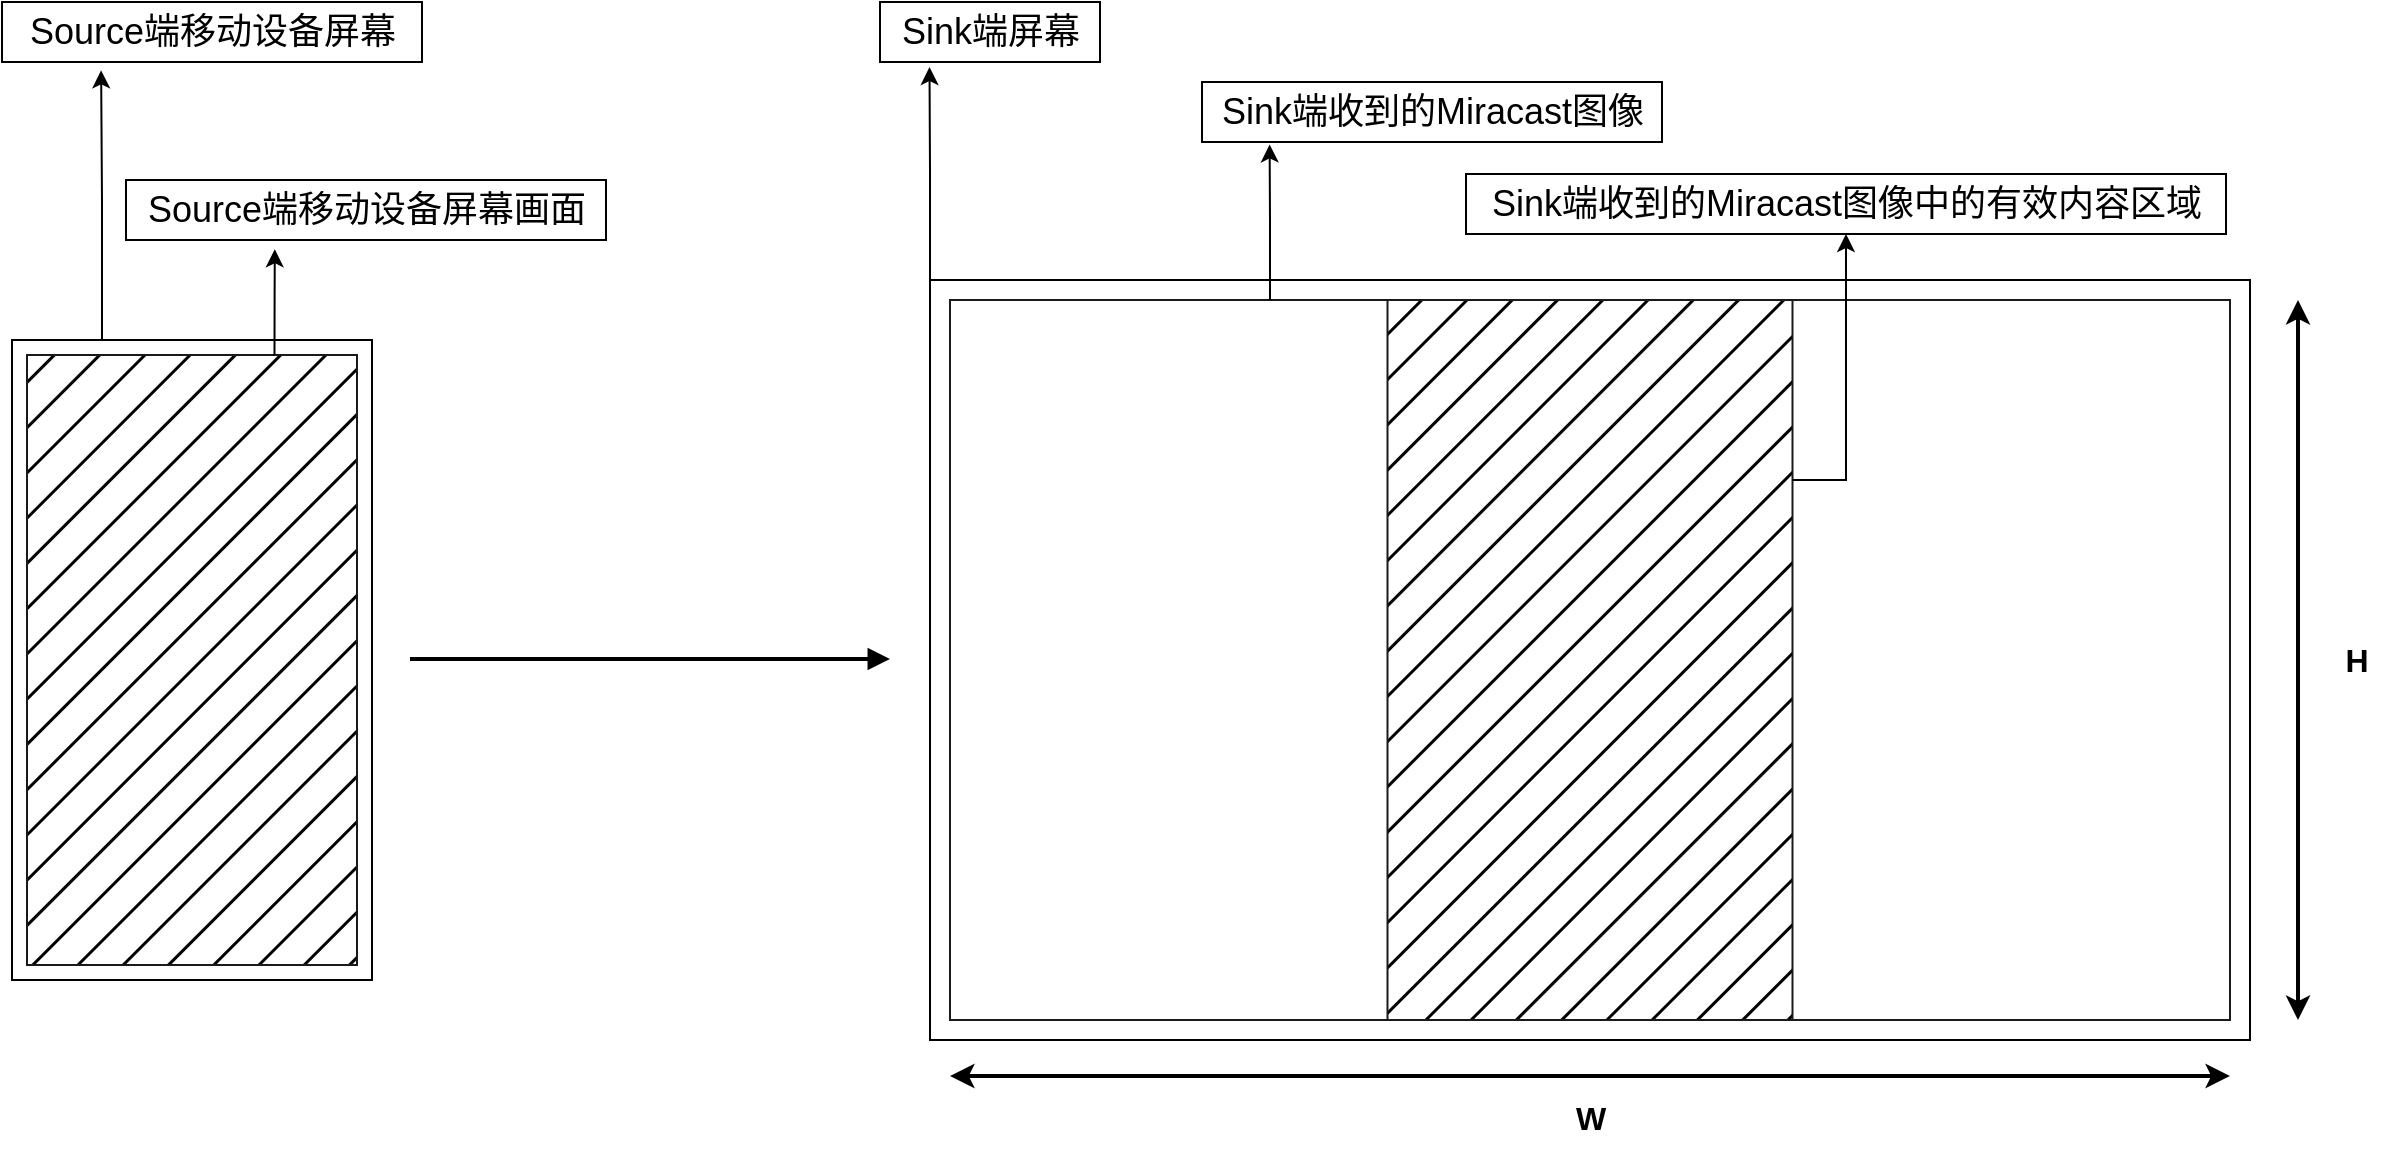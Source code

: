 <mxfile version="20.4.0" type="github">
  <diagram id="6QDKSPnrTSgEelVW4R3N" name="第 1 页">
    <mxGraphModel dx="1778" dy="2094" grid="1" gridSize="10" guides="1" tooltips="1" connect="1" arrows="1" fold="1" page="1" pageScale="1" pageWidth="827" pageHeight="1169" math="0" shadow="0">
      <root>
        <mxCell id="0" />
        <mxCell id="1" parent="0" />
        <mxCell id="wRb3nrnMmlGAktsx-6lQ-19" value="" style="group" parent="1" vertex="1" connectable="0">
          <mxGeometry x="61" y="20" width="180" height="320" as="geometry" />
        </mxCell>
        <mxCell id="wRb3nrnMmlGAktsx-6lQ-20" value="" style="rounded=0;whiteSpace=wrap;html=1;" parent="wRb3nrnMmlGAktsx-6lQ-19" vertex="1">
          <mxGeometry width="180" height="320" as="geometry" />
        </mxCell>
        <mxCell id="wRb3nrnMmlGAktsx-6lQ-21" value="" style="rounded=0;whiteSpace=wrap;html=1;fillColor=#000000;fillStyle=hatch;gradientColor=none;strokeColor=#1A1A1A;" parent="wRb3nrnMmlGAktsx-6lQ-19" vertex="1">
          <mxGeometry x="7.5" y="7.5" width="165" height="305" as="geometry" />
        </mxCell>
        <mxCell id="wRb3nrnMmlGAktsx-6lQ-1" value="" style="rounded=0;whiteSpace=wrap;html=1;fillColor=none;" parent="1" vertex="1">
          <mxGeometry x="520" y="-10" width="660" height="380" as="geometry" />
        </mxCell>
        <mxCell id="wRb3nrnMmlGAktsx-6lQ-2" value="" style="group" parent="1" vertex="1" connectable="0">
          <mxGeometry x="520" y="-10" width="660" height="380" as="geometry" />
        </mxCell>
        <mxCell id="DnedYTSctudwAIyVeCfP-8" value="" style="rounded=0;whiteSpace=wrap;html=1;fillStyle=hatch;strokeColor=#1A1A1A;fillColor=none;gradientColor=none;" parent="wRb3nrnMmlGAktsx-6lQ-2" vertex="1">
          <mxGeometry x="10" y="10" width="640" height="360" as="geometry" />
        </mxCell>
        <mxCell id="DnedYTSctudwAIyVeCfP-10" value="" style="rounded=0;whiteSpace=wrap;html=1;fillStyle=hatch;strokeColor=#1A1A1A;fillColor=#000000;gradientColor=none;" parent="wRb3nrnMmlGAktsx-6lQ-2" vertex="1">
          <mxGeometry x="228.75" y="10" width="202.5" height="360" as="geometry" />
        </mxCell>
        <mxCell id="DnedYTSctudwAIyVeCfP-3" value="" style="group" parent="1" vertex="1" connectable="0">
          <mxGeometry x="61" y="20" width="180" height="320" as="geometry" />
        </mxCell>
        <mxCell id="DnedYTSctudwAIyVeCfP-1" value="" style="rounded=0;whiteSpace=wrap;html=1;" parent="DnedYTSctudwAIyVeCfP-3" vertex="1">
          <mxGeometry width="180" height="320" as="geometry" />
        </mxCell>
        <mxCell id="DnedYTSctudwAIyVeCfP-2" value="" style="rounded=0;whiteSpace=wrap;html=1;fillColor=#000000;fillStyle=hatch;gradientColor=none;strokeColor=#1A1A1A;" parent="DnedYTSctudwAIyVeCfP-3" vertex="1">
          <mxGeometry x="7.5" y="7.5" width="165" height="305" as="geometry" />
        </mxCell>
        <mxCell id="DnedYTSctudwAIyVeCfP-7" value="" style="endArrow=block;html=1;rounded=0;strokeWidth=2;endFill=1;" parent="1" edge="1">
          <mxGeometry width="50" height="50" relative="1" as="geometry">
            <mxPoint x="260" y="179.5" as="sourcePoint" />
            <mxPoint x="500" y="179.5" as="targetPoint" />
          </mxGeometry>
        </mxCell>
        <mxCell id="DnedYTSctudwAIyVeCfP-11" value="" style="endArrow=classic;startArrow=classic;html=1;rounded=0;strokeWidth=2;" parent="1" edge="1">
          <mxGeometry width="50" height="50" relative="1" as="geometry">
            <mxPoint x="530" y="388" as="sourcePoint" />
            <mxPoint x="1170" y="388" as="targetPoint" />
          </mxGeometry>
        </mxCell>
        <mxCell id="DnedYTSctudwAIyVeCfP-12" value="" style="endArrow=classic;startArrow=classic;html=1;rounded=0;strokeWidth=2;" parent="1" edge="1">
          <mxGeometry width="50" height="50" relative="1" as="geometry">
            <mxPoint x="1204" y="360" as="sourcePoint" />
            <mxPoint x="1204" as="targetPoint" />
          </mxGeometry>
        </mxCell>
        <mxCell id="DnedYTSctudwAIyVeCfP-13" value="W" style="text;html=1;resizable=0;autosize=1;align=center;verticalAlign=middle;points=[];fillColor=none;strokeColor=none;rounded=0;fillStyle=hatch;fontStyle=1;fontSize=16;" parent="1" vertex="1">
          <mxGeometry x="830" y="394" width="40" height="30" as="geometry" />
        </mxCell>
        <mxCell id="DnedYTSctudwAIyVeCfP-14" value="H" style="text;html=1;resizable=0;autosize=1;align=center;verticalAlign=middle;points=[];fillColor=none;strokeColor=none;rounded=0;fillStyle=hatch;fontStyle=1;fontSize=16;" parent="1" vertex="1">
          <mxGeometry x="1213" y="165" width="40" height="30" as="geometry" />
        </mxCell>
        <mxCell id="wRb3nrnMmlGAktsx-6lQ-5" style="edgeStyle=orthogonalEdgeStyle;rounded=0;orthogonalLoop=1;jettySize=auto;html=1;exitX=0.25;exitY=0;exitDx=0;exitDy=0;entryX=0.236;entryY=1.139;entryDx=0;entryDy=0;entryPerimeter=0;" parent="1" source="DnedYTSctudwAIyVeCfP-1" target="wRb3nrnMmlGAktsx-6lQ-31" edge="1">
          <mxGeometry relative="1" as="geometry">
            <mxPoint x="106.158" y="-70" as="targetPoint" />
          </mxGeometry>
        </mxCell>
        <mxCell id="wRb3nrnMmlGAktsx-6lQ-7" style="edgeStyle=orthogonalEdgeStyle;rounded=0;orthogonalLoop=1;jettySize=auto;html=1;exitX=0.75;exitY=0;exitDx=0;exitDy=0;fontSize=15;entryX=0.31;entryY=1.154;entryDx=0;entryDy=0;entryPerimeter=0;" parent="1" source="DnedYTSctudwAIyVeCfP-2" target="wRb3nrnMmlGAktsx-6lQ-22" edge="1">
          <mxGeometry relative="1" as="geometry">
            <mxPoint x="230" y="-10" as="targetPoint" />
          </mxGeometry>
        </mxCell>
        <mxCell id="wRb3nrnMmlGAktsx-6lQ-10" style="edgeStyle=orthogonalEdgeStyle;rounded=0;orthogonalLoop=1;jettySize=auto;html=1;exitX=0;exitY=0;exitDx=0;exitDy=0;fontSize=15;entryX=0.225;entryY=1.084;entryDx=0;entryDy=0;entryPerimeter=0;" parent="1" source="wRb3nrnMmlGAktsx-6lQ-1" target="wRb3nrnMmlGAktsx-6lQ-11" edge="1">
          <mxGeometry relative="1" as="geometry">
            <mxPoint x="519.842" y="-90" as="targetPoint" />
          </mxGeometry>
        </mxCell>
        <mxCell id="wRb3nrnMmlGAktsx-6lQ-11" value="Sink端屏幕" style="text;html=1;align=center;verticalAlign=middle;resizable=0;points=[];autosize=1;strokeColor=default;fillColor=none;fontSize=18;" parent="1" vertex="1">
          <mxGeometry x="495" y="-149" width="110" height="30" as="geometry" />
        </mxCell>
        <mxCell id="wRb3nrnMmlGAktsx-6lQ-13" style="edgeStyle=orthogonalEdgeStyle;rounded=0;orthogonalLoop=1;jettySize=auto;html=1;exitX=0.25;exitY=0;exitDx=0;exitDy=0;fontSize=15;entryX=0.147;entryY=1.04;entryDx=0;entryDy=0;entryPerimeter=0;" parent="1" source="DnedYTSctudwAIyVeCfP-8" target="wRb3nrnMmlGAktsx-6lQ-14" edge="1">
          <mxGeometry relative="1" as="geometry">
            <mxPoint x="690.368" y="-50" as="targetPoint" />
          </mxGeometry>
        </mxCell>
        <mxCell id="wRb3nrnMmlGAktsx-6lQ-14" value="Sink端收到的Miracast图像" style="text;html=1;align=center;verticalAlign=middle;resizable=0;points=[];autosize=1;strokeColor=default;fillColor=none;fontSize=18;" parent="1" vertex="1">
          <mxGeometry x="656" y="-109" width="230" height="30" as="geometry" />
        </mxCell>
        <mxCell id="wRb3nrnMmlGAktsx-6lQ-16" value="Sink端收到的Miracast图像中的有效内容区域" style="text;html=1;align=center;verticalAlign=middle;resizable=0;points=[];autosize=1;strokeColor=default;fillColor=none;fontSize=18;" parent="1" vertex="1">
          <mxGeometry x="788" y="-63" width="380" height="30" as="geometry" />
        </mxCell>
        <mxCell id="wRb3nrnMmlGAktsx-6lQ-22" value="Source端移动设备屏幕画面" style="text;html=1;align=center;verticalAlign=middle;resizable=0;points=[];autosize=1;strokeColor=default;fillColor=none;fontSize=18;" parent="1" vertex="1">
          <mxGeometry x="118" y="-60" width="240" height="30" as="geometry" />
        </mxCell>
        <mxCell id="wRb3nrnMmlGAktsx-6lQ-31" value="Source端移动设备屏幕" style="text;html=1;align=center;verticalAlign=middle;resizable=0;points=[];autosize=1;strokeColor=default;fillColor=none;fontSize=18;" parent="1" vertex="1">
          <mxGeometry x="56" y="-149" width="210" height="30" as="geometry" />
        </mxCell>
        <mxCell id="0XyoNBAurairYNJA9SRG-4" style="edgeStyle=orthogonalEdgeStyle;rounded=0;orthogonalLoop=1;jettySize=auto;html=1;exitX=1;exitY=0.25;exitDx=0;exitDy=0;" parent="1" source="DnedYTSctudwAIyVeCfP-10" target="wRb3nrnMmlGAktsx-6lQ-16" edge="1">
          <mxGeometry relative="1" as="geometry" />
        </mxCell>
      </root>
    </mxGraphModel>
  </diagram>
</mxfile>
